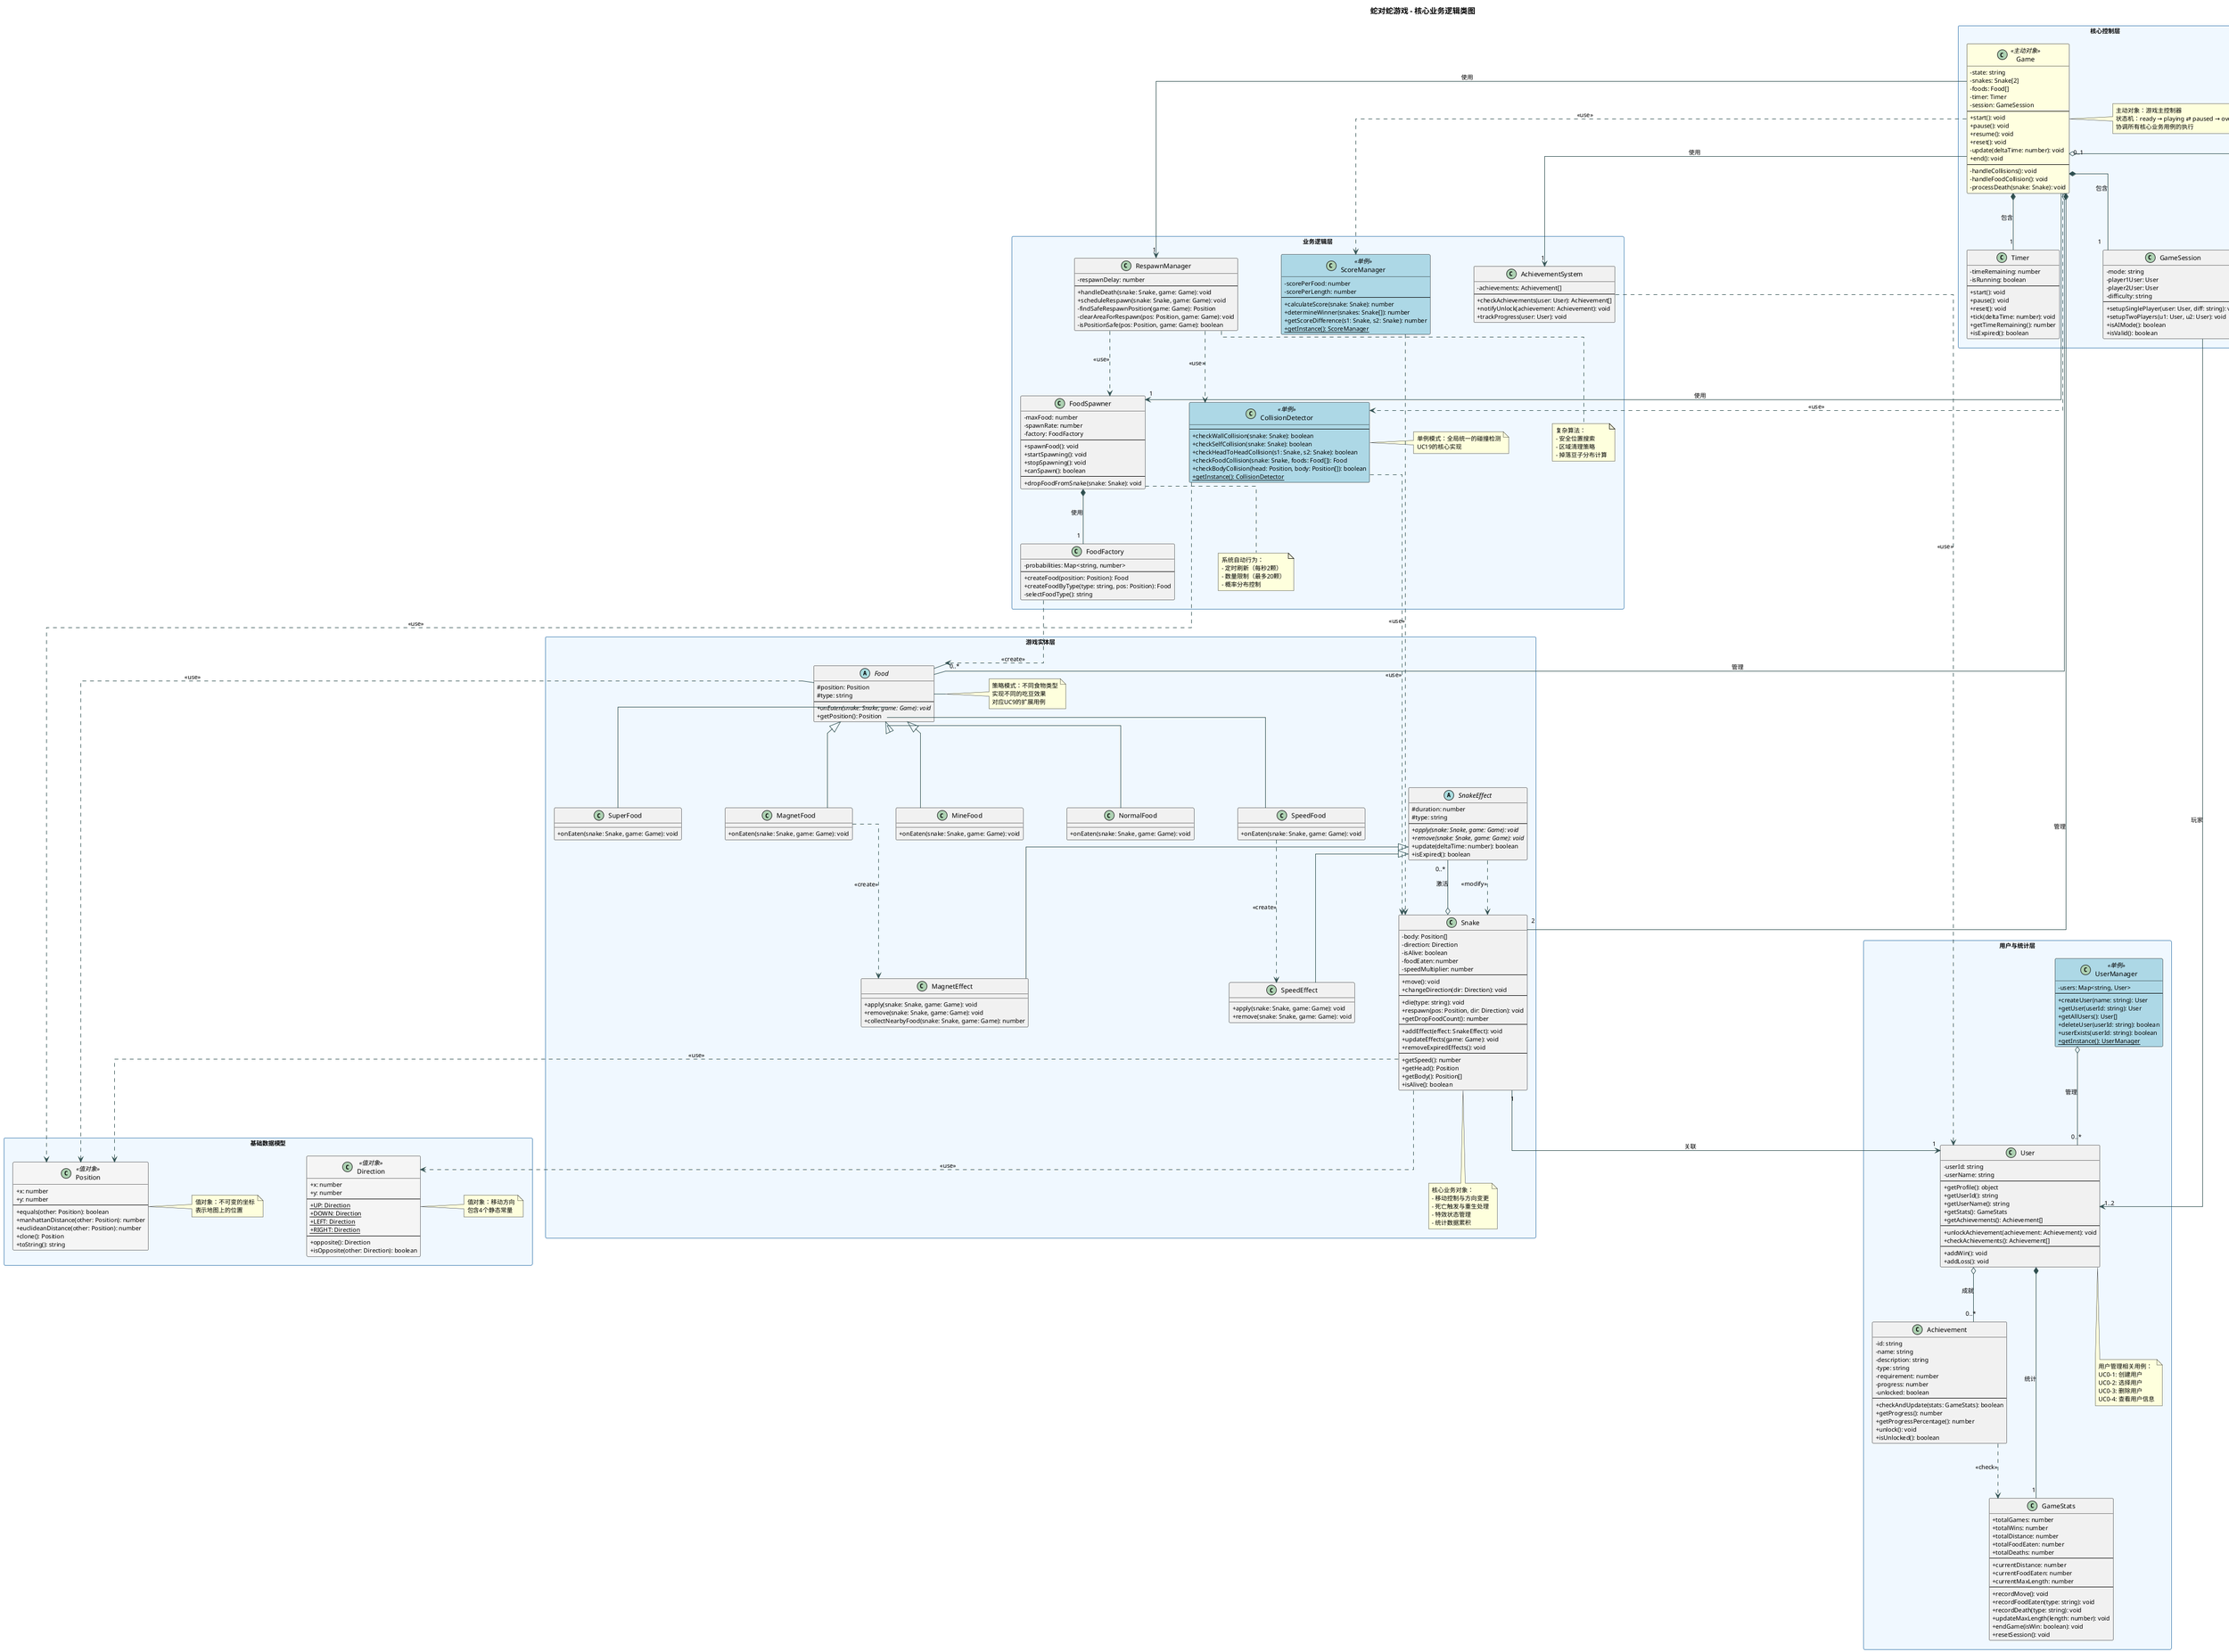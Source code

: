 @startuml 蛇对蛇游戏类图

title 蛇对蛇游戏 - 核心业务逻辑类图
' 基于需求分析报告与用例建模，聚焦核心业务逻辑

' 样式配置
skinparam classAttributeIconSize 0
skinparam groupInheritance 3
skinparam linetype ortho
skinparam nodesep 80
skinparam ranksep 100
skinparam packageStyle rectangle
skinparam shadowing false

' 字体配置
skinparam defaultFontSize 11
skinparam classFontSize 12
skinparam packageFontSize 13

' 颜色配置
skinparam class {
    BackgroundColor<<主动对象>> LightYellow
    BackgroundColor<<单例>> LightBlue
    BackgroundColor<<Strategy>> LightGreen
    BackgroundColor<<值对象>> WhiteSmoke
    BorderColor Black
    ArrowColor DarkSlateGray
}

skinparam package {
    BackgroundColor AliceBlue
    BorderColor SteelBlue
    FontStyle bold
}

' ============================================
' 核心控制层 - 对应UC4-UC8: 游戏控制与进行
' ============================================
package "核心控制层" <<Rectangle>> {
    class Game <<主动对象>> {
        - state: string
        - snakes: Snake[2]
        - foods: Food[]
        - timer: Timer
        - session: GameSession
        --
        ' UC4: 开始游戏
        + start(): void
        ' UC5: 暂停/继续游戏
        + pause(): void
        + resume(): void
        ' UC6: 重置游戏
        + reset(): void
        ' UC8: 游戏进行（主循环）
        - update(deltaTime: number): void
        + end(): void
        --
        ' 核心业务协调
        - handleCollisions(): void
        - handleFoodCollision(): void
        - processDeath(snake: Snake): void
    }
    
    class Timer {
        - timeRemaining: number
        - isRunning: boolean
        --
        ' UC8: 2分钟倒计时监控
        + start(): void
        + pause(): void
        + reset(): void
        + tick(deltaTime: number): void
        + getTimeRemaining(): number
        + isExpired(): boolean
    }
    
    class GameSession {
        - mode: string
        - player1User: User
        - player2User: User
        - difficulty: string
        --
        ' UC1: 选择游戏模式
        + setupSinglePlayer(user: User, diff: string): void
        + setupTwoPlayers(u1: User, u2: User): void
        + isAIMode(): boolean
        + isValid(): boolean
    }
    
    note right of Game
        主动对象：游戏主控制器
        状态机：ready → playing ⇄ paused → over
        协调所有核心业务用例的执行
    end note
}

' ============================================
' 游戏实体层 - 对应领域模型
' ============================================
package "游戏实体层" <<Rectangle>> {
    class Snake {
        - body: Position[]
        - direction: Direction
        - isAlive: boolean
        - foodEaten: number
        - speedMultiplier: number
        --
        ' UC7: 控制蛇移动
        + move(): void
        + changeDirection(dir: Direction): void
        --
        ' UC10: 死亡与重生
        + die(type: string): void
        + respawn(pos: Position, dir: Direction): void
        + getDropFoodCount(): number
        --
        ' 特效管理
        + addEffect(effect: SnakeEffect): void
        + updateEffects(game: Game): void
        + removeExpiredEffects(): void
        --
        ' 查询方法
        + getSpeed(): number
        + getHead(): Position
        + getBody(): Position[]
        + isAlive(): boolean
    }
    
    abstract class Food {
        # position: Position
        # type: string
        --
        ' UC9: 吃豆子核心逻辑
        + {abstract} onEaten(snake: Snake, game: Game): void
        + getPosition(): Position
    }
    
    class NormalFood {
        + onEaten(snake: Snake, game: Game): void
    }
    
    class SpeedFood {
        ' UC11: 加速效果
        + onEaten(snake: Snake, game: Game): void
    }
    
    class SuperFood {
        ' UC12: 超级豆子效果
        + onEaten(snake: Snake, game: Game): void
    }
    
    class MineFood {
        ' UC13: 触碰地雷
        + onEaten(snake: Snake, game: Game): void
    }
    
    class MagnetFood {
        ' UC14: 磁铁吸取效果
        + onEaten(snake: Snake, game: Game): void
    }
    
    abstract class SnakeEffect {
        # duration: number
        # type: string
        --
        + {abstract} apply(snake: Snake, game: Game): void
        + {abstract} remove(snake: Snake, game: Game): void
        + update(deltaTime: number): boolean
        + isExpired(): boolean
    }
    
    class SpeedEffect {
        + apply(snake: Snake, game: Game): void
        + remove(snake: Snake, game: Game): void
    }
    
    class MagnetEffect {
        + apply(snake: Snake, game: Game): void
        + remove(snake: Snake, game: Game): void
        + collectNearbyFood(snake: Snake, game: Game): number
    }
    
    note bottom of Snake
        核心业务对象：
        - 移动控制与方向变更
        - 死亡触发与重生处理
        - 特效状态管理
        - 统计数据累积
    end note
    
    note right of Food
        策略模式：不同食物类型
        实现不同的吃豆效果
        对应UC9的扩展用例
    end note
}

' ============================================
' 业务逻辑层 - 算法复杂的核心服务
' ============================================
package "业务逻辑层" <<Rectangle>> {
    class CollisionDetector <<单例>> {
        --
        ' UC19: 碰撞检测（持续监控）
        + checkWallCollision(snake: Snake): boolean
        + checkSelfCollision(snake: Snake): boolean
        + checkHeadToHeadCollision(s1: Snake, s2: Snake): boolean
        + checkFoodCollision(snake: Snake, foods: Food[]): Food
        + checkBodyCollision(head: Position, body: Position[]): boolean
        + {static} getInstance(): CollisionDetector
    }
    
    class FoodSpawner {
        - maxFood: number
        - spawnRate: number
        - factory: FoodFactory
        --
        ' UC18: 豆子刷新（系统自动行为）
        + spawnFood(): void
        + startSpawning(): void
        + stopSpawning(): void
        + canSpawn(): boolean
        --
        ' UC21: 死亡掉落豆子
        + dropFoodFromSnake(snake: Snake): void
    }
    
    class FoodFactory {
        - probabilities: Map<string, number>
        --
        + createFood(position: Position): Food
        + createFoodByType(type: string, pos: Position): Food
        - selectFoodType(): string
    }
    
    class RespawnManager {
        - respawnDelay: number
        --
        ' UC10: 处理死亡与重生（复杂算法）
        + handleDeath(snake: Snake, game: Game): void
        + scheduleRespawn(snake: Snake, game: Game): void
        - findSafeRespawnPosition(game: Game): Position
        - clearAreaForRespawn(pos: Position, game: Game): void
        - isPositionSafe(pos: Position, game: Game): boolean
    }
    
    class ScoreManager <<单例>> {
        - scorePerFood: number
        - scorePerLength: number
        --
        ' UC20: 更新分数（计算逻辑）
        + calculateScore(snake: Snake): number
        + determineWinner(snakes: Snake[]): number
        + getScoreDifference(s1: Snake, s2: Snake): number
        + {static} getInstance(): ScoreManager
    }
    
    class AchievementSystem {
        - achievements: Achievement[]
        --
        ' UC16-3: 成就解锁通知
        + checkAchievements(user: User): Achievement[]
        + notifyUnlock(achievement: Achievement): void
        + trackProgress(user: User): void
    }
    
    note right of CollisionDetector
        单例模式：全局统一的碰撞检测
        UC19的核心实现
    end note
    
    note bottom of RespawnManager
        复杂算法：
        - 安全位置搜索
        - 区域清理策略
        - 掉落豆子分布计算
    end note
    
    note bottom of FoodSpawner
        系统自动行为：
        - 定时刷新（每秒2颗）
        - 数量限制（最多20颗）
        - 概率分布控制
    end note
}

' ============================================
' AI策略层 - 对应UC22: AI控制蛇移动
' ============================================
package "AI策略层" <<Rectangle>> {
    abstract class AIController <<Strategy>> {
        # difficulty: string
        --
        ' UC22: AI控制蛇移动（算法复杂）
        + {abstract} makeDecision(snake: Snake, game: Game): Direction
        # findNearestFood(position: Position, foods: Food[]): Food
        # getSafeDirections(snake: Snake, game: Game): Direction[]
        # evaluateDanger(position: Position, game: Game): number
    }
    
    class EasyAI {
        + makeDecision(snake: Snake, game: Game): Direction
    }
    
    class NormalAI {
        + makeDecision(snake: Snake, game: Game): Direction
        - evaluatePosition(pos: Position, game: Game): number
    }
    
    class HardAI {
        + makeDecision(snake: Snake, game: Game): Direction
        - pathFinding(start: Position, target: Position): Direction[]
        - predictOpponentMove(game: Game): Direction
    }
    
    note right of AIController
        策略模式：不同难度AI
        UC3: 选择AI难度
        UC22: AI控制蛇移动的实现
    end note
}

' ============================================
' 用户与统计层 - 对应UC0-x: 用户管理
' ============================================
package "用户与统计层" <<Rectangle>> {
    class User {
        - userId: string
        - userName: string
        --
        ' UC0-4: 查看用户信息
        + getProfile(): object
        + getUserId(): string
        + getUserName(): string
        + getStats(): GameStats
        + getAchievements(): Achievement[]
        --
        ' 成就管理
        + unlockAchievement(achievement: Achievement): void
        + checkAchievements(): Achievement[]
        --
        ' 游戏结果
        + addWin(): void
        + addLoss(): void
    }
    
    class GameStats {
        ' 跨局累积统计
        + totalGames: number
        + totalWins: number
        + totalDistance: number
        + totalFoodEaten: number
        + totalDeaths: number
        --
        ' 单局统计
        + currentDistance: number
        + currentFoodEaten: number
        + currentMaxLength: number
        --
        + recordMove(): void
        + recordFoodEaten(type: string): void
        + recordDeath(type: string): void
        + updateMaxLength(length: number): void
        + endGame(isWin: boolean): void
        + resetSession(): void
    }
    
    class Achievement {
        - id: string
        - name: string
        - description: string
        - type: string
        - requirement: number
        - progress: number
        - unlocked: boolean
        --
        ' UC16-2: 查看成就进度
        + checkAndUpdate(stats: GameStats): boolean
        + getProgress(): number
        + getProgressPercentage(): number
        + unlock(): void
        + isUnlocked(): boolean
    }
    
    class UserManager <<单例>> {
        - users: Map<string, User>
        --
        ' UC0-1: 创建用户
        + createUser(name: string): User
        ' UC0-2: 选择用户
        + getUser(userId: string): User
        + getAllUsers(): User[]
        ' UC0-3: 删除用户
        + deleteUser(userId: string): boolean
        + userExists(userId: string): boolean
        + {static} getInstance(): UserManager
    }
    
    note bottom of User
        用户管理相关用例：
        UC0-1: 创建用户
        UC0-2: 选择用户
        UC0-3: 删除用户
        UC0-4: 查看用户信息
    end note
}

' ============================================
' 基础数据模型
' ============================================
package "基础数据模型" <<Rectangle>> {
    class Position <<值对象>> {
        + x: number
        + y: number
        --
        + equals(other: Position): boolean
        + manhattanDistance(other: Position): number
        + euclideanDistance(other: Position): number
        + clone(): Position
        + toString(): string
    }
    
    class Direction <<值对象>> {
        + x: number
        + y: number
        --
        + {static} UP: Direction
        + {static} DOWN: Direction
        + {static} LEFT: Direction
        + {static} RIGHT: Direction
        --
        + opposite(): Direction
        + isOpposite(other: Direction): boolean
    }
    
    note right of Position
        值对象：不可变的坐标
        表示地图上的位置
    end note
    
    note right of Direction
        值对象：移动方向
        包含4个静态常量
    end note
}

' ============================================
' 关系定义
' ============================================

' === 核心控制层关系 ===
Game *-- "1" Timer : 包含
Game *-- "1" GameSession : 包含
Game *-- "2" Snake : 管理
Game o-- "0..*" Food : 管理
Game ..> CollisionDetector : <<use>>
Game ..> ScoreManager : <<use>>
Game --> "1" FoodSpawner : 使用
Game --> "1" RespawnManager : 使用
Game --> "1" AchievementSystem : 使用
Game "0..1" o-- "0..1" AIController : AI模式

GameSession --> "1..2" User : 玩家

' === 游戏实体层关系 ===
Snake "1" --> "1" User : 关联
Snake ..> Position : <<use>>
Snake ..> Direction : <<use>>
Snake o-- "0..*" SnakeEffect : 激活

Food ..> Position : <<use>>
Food <|-- NormalFood
Food <|-- SpeedFood
Food <|-- SuperFood
Food <|-- MineFood
Food <|-- MagnetFood

SnakeEffect <|-- SpeedEffect
SnakeEffect <|-- MagnetEffect

' === 业务逻辑层关系 ===
FoodSpawner *-- "1" FoodFactory : 使用
FoodFactory ..> Food : <<create>>

RespawnManager ..> CollisionDetector : <<use>>
RespawnManager ..> FoodSpawner : <<use>>
ScoreManager ..> Snake : <<use>>
AchievementSystem ..> User : <<use>>
CollisionDetector ..> Snake : <<use>>
CollisionDetector ..> Position : <<use>>

' === AI策略层关系 ===
AIController <|-- EasyAI
AIController <|-- NormalAI
AIController <|-- HardAI

' === 用户与统计层关系 ===
User *-- "1" GameStats : 统计
User o-- "0..*" Achievement : 成就
UserManager o-- "0..*" User : 管理

' === 特效交互 ===
SnakeEffect ..> Snake : <<modify>>
SpeedFood ..> SpeedEffect : <<create>>
MagnetFood ..> MagnetEffect : <<create>>

' === 统计数据流 ===
Achievement ..> GameStats : <<check>>

' ============================================
' 布局提示（优化排版）
' ============================================
Game -[hidden]down- Snake
Timer -[hidden]right- GameSession
CollisionDetector -[hidden]right- FoodSpawner
User -[hidden]right- GameStats
Position -[hidden]right- Direction

@enduml
